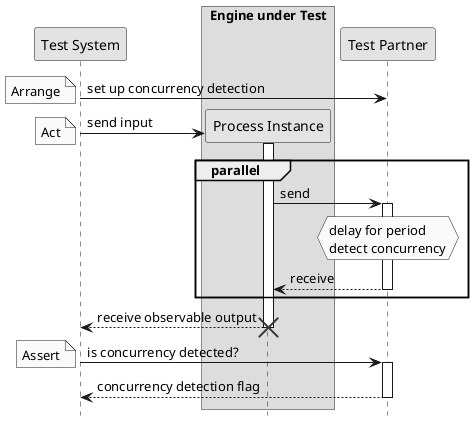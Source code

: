 @startuml

participant framework as "Test System"
box "Engine under Test"
	participant instance as "Process Instance"
end box
participant testpartner as "Test Partner"

framework -> testpartner : set up concurrency detection
note left : Arrange

create instance
framework as "Test System" -> instance  : send input
activate instance
note left : Act

group parallel
instance  -> testpartner : send
activate testpartner
hnote over testpartner
 delay for period
 detect concurrency
endhnote
testpartner --> instance : receive
deactivate testpartner
end

instance --> framework : receive observable output
destroy instance


framework -> testpartner : is concurrency detected?
note left : Assert
activate testpartner
testpartner --> framework : concurrency detection flag
deactivate testpartner

hide footbox

hide empty members
hide empty methods
hide circle

skinparam monochrome true
skinparam shadowing false
skinparam packageStyle rect
@enduml

